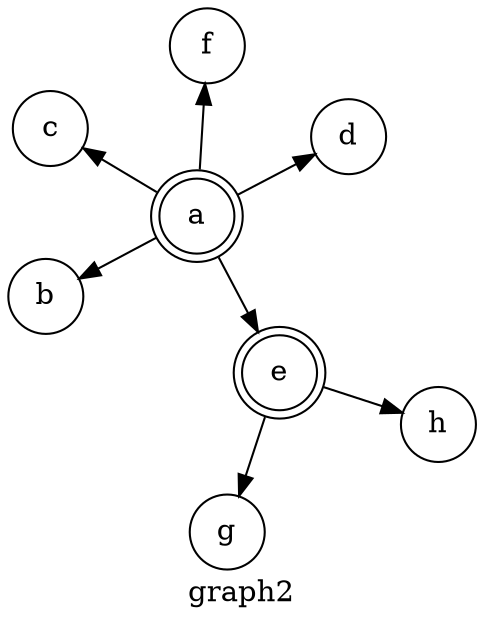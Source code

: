 digraph graph2 {
  label=graph2
  layout=neato
  node [shape=circle, peripheries=2]
  a e
  node [peripheries=1]
  a->{b c d e f}
  e->{g h}
}
